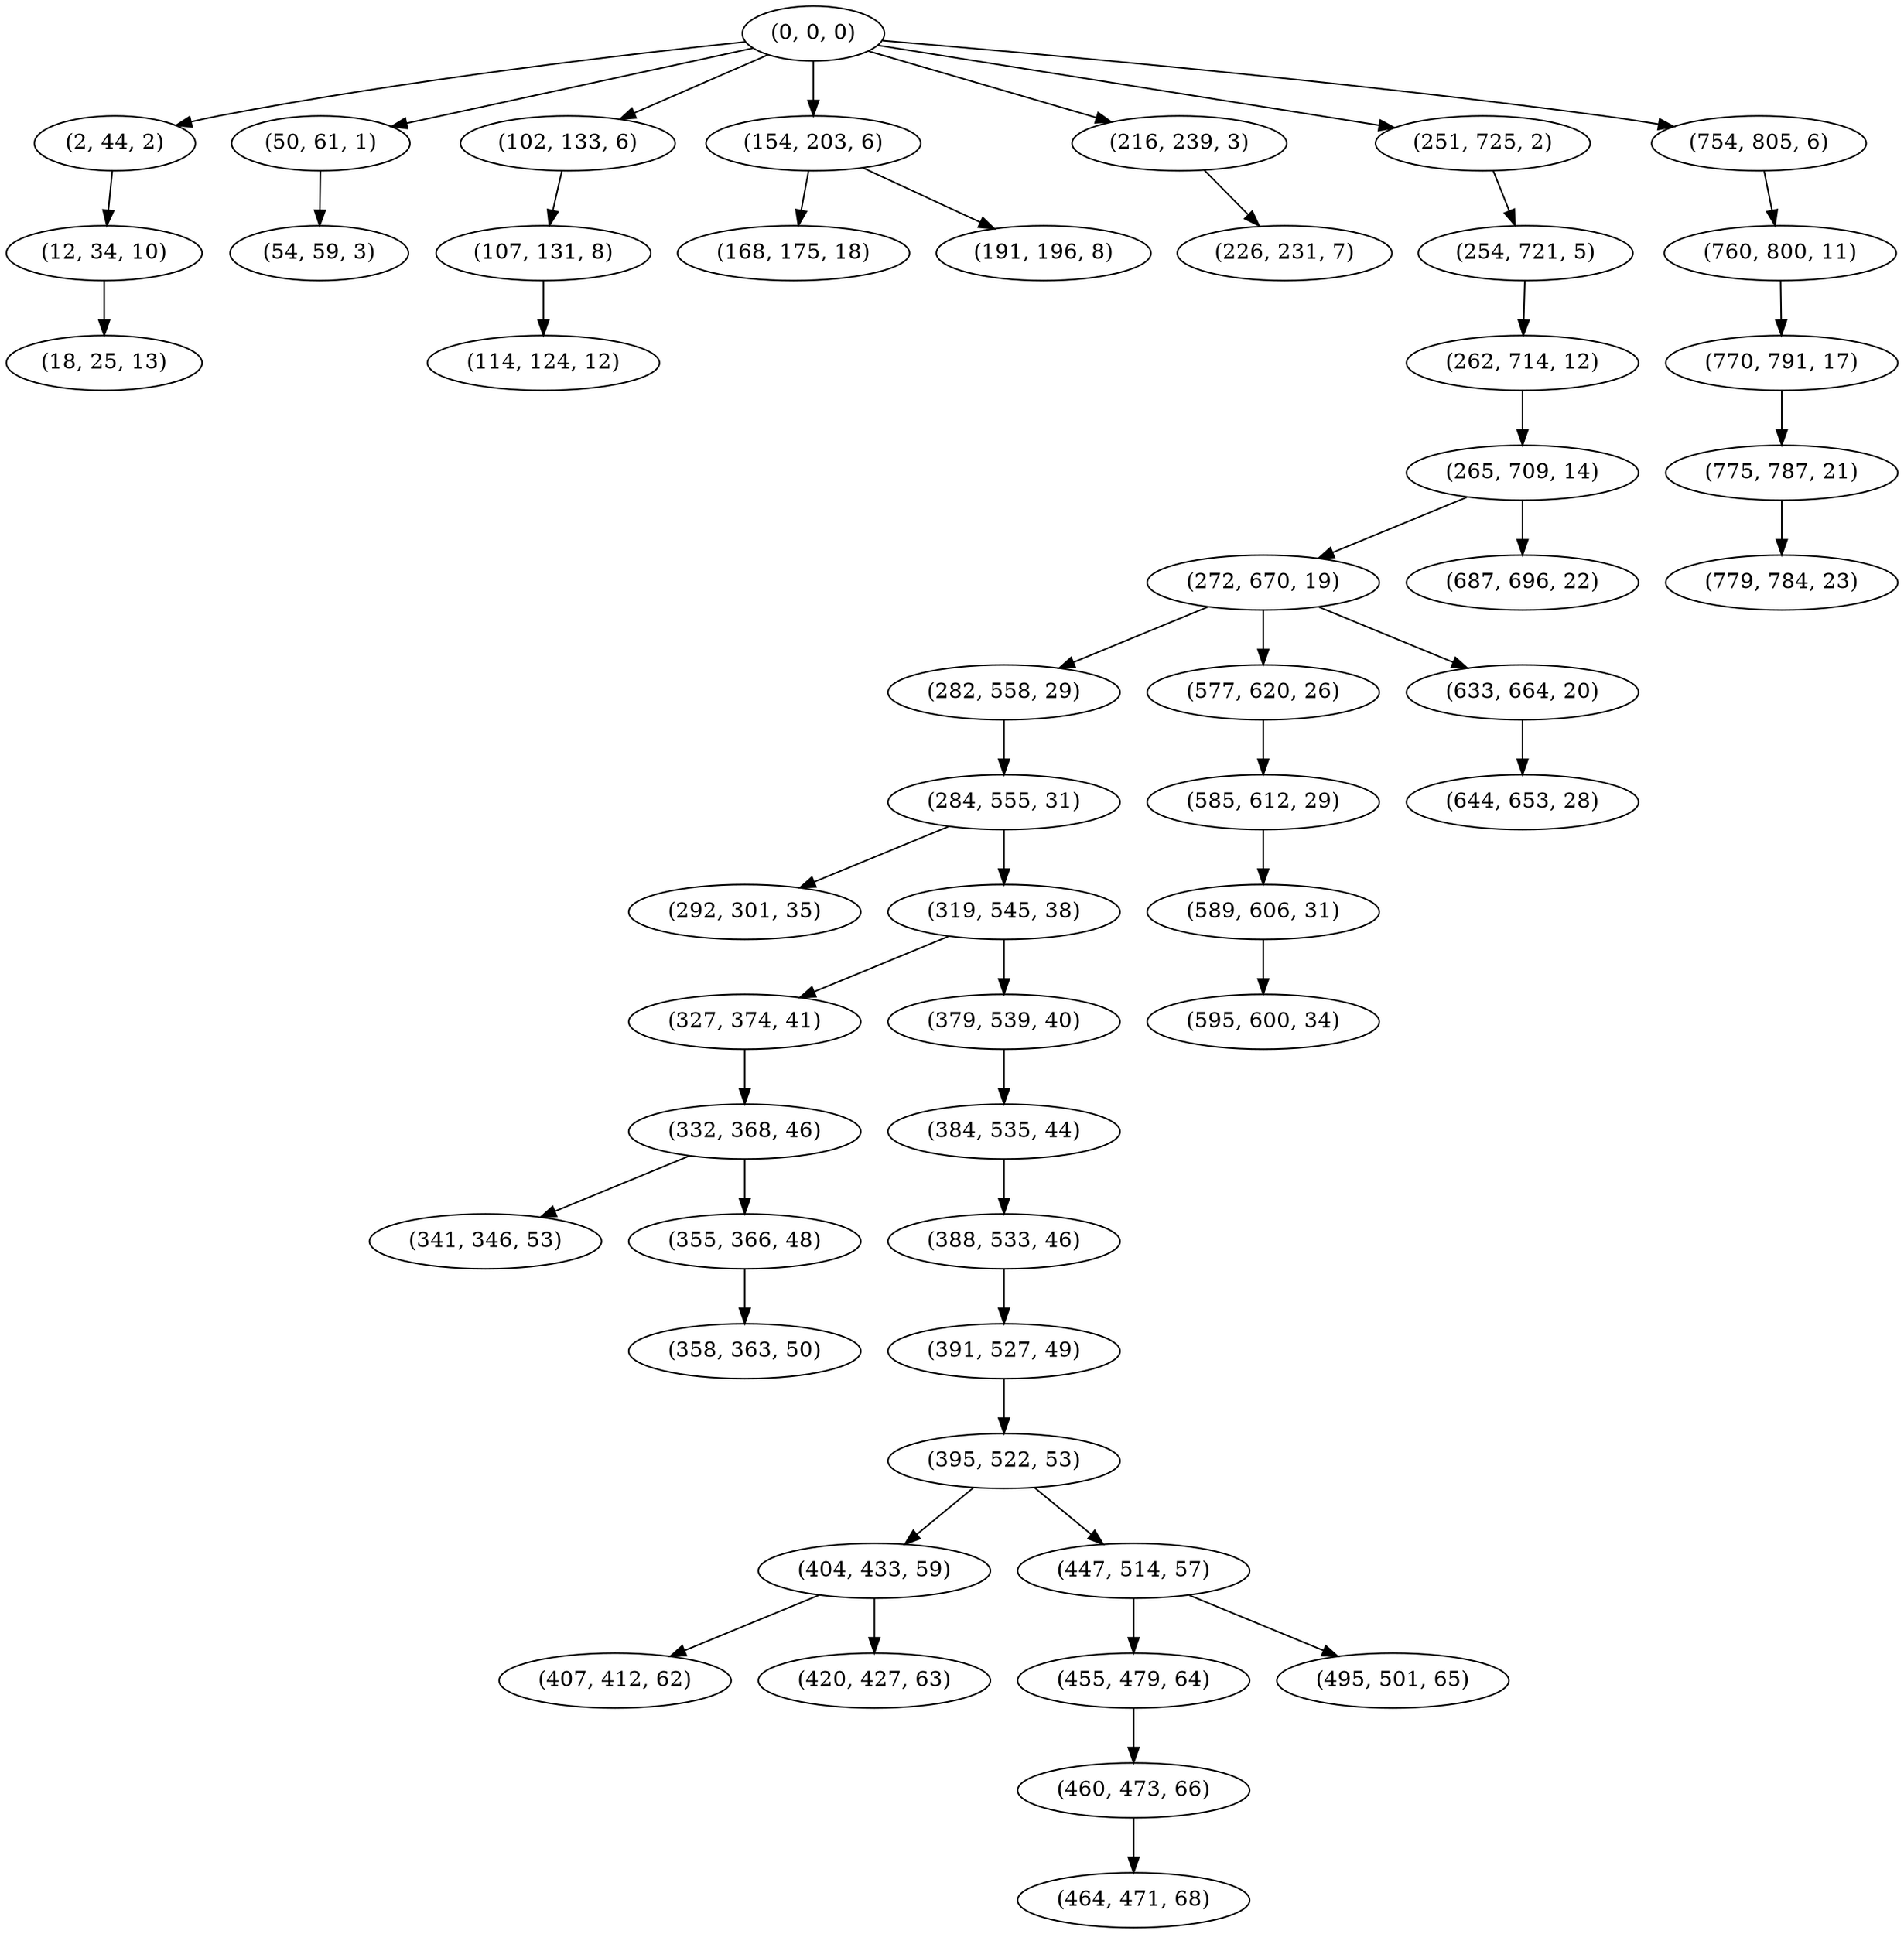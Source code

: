 digraph tree {
    "(0, 0, 0)";
    "(2, 44, 2)";
    "(12, 34, 10)";
    "(18, 25, 13)";
    "(50, 61, 1)";
    "(54, 59, 3)";
    "(102, 133, 6)";
    "(107, 131, 8)";
    "(114, 124, 12)";
    "(154, 203, 6)";
    "(168, 175, 18)";
    "(191, 196, 8)";
    "(216, 239, 3)";
    "(226, 231, 7)";
    "(251, 725, 2)";
    "(254, 721, 5)";
    "(262, 714, 12)";
    "(265, 709, 14)";
    "(272, 670, 19)";
    "(282, 558, 29)";
    "(284, 555, 31)";
    "(292, 301, 35)";
    "(319, 545, 38)";
    "(327, 374, 41)";
    "(332, 368, 46)";
    "(341, 346, 53)";
    "(355, 366, 48)";
    "(358, 363, 50)";
    "(379, 539, 40)";
    "(384, 535, 44)";
    "(388, 533, 46)";
    "(391, 527, 49)";
    "(395, 522, 53)";
    "(404, 433, 59)";
    "(407, 412, 62)";
    "(420, 427, 63)";
    "(447, 514, 57)";
    "(455, 479, 64)";
    "(460, 473, 66)";
    "(464, 471, 68)";
    "(495, 501, 65)";
    "(577, 620, 26)";
    "(585, 612, 29)";
    "(589, 606, 31)";
    "(595, 600, 34)";
    "(633, 664, 20)";
    "(644, 653, 28)";
    "(687, 696, 22)";
    "(754, 805, 6)";
    "(760, 800, 11)";
    "(770, 791, 17)";
    "(775, 787, 21)";
    "(779, 784, 23)";
    "(0, 0, 0)" -> "(2, 44, 2)";
    "(0, 0, 0)" -> "(50, 61, 1)";
    "(0, 0, 0)" -> "(102, 133, 6)";
    "(0, 0, 0)" -> "(154, 203, 6)";
    "(0, 0, 0)" -> "(216, 239, 3)";
    "(0, 0, 0)" -> "(251, 725, 2)";
    "(0, 0, 0)" -> "(754, 805, 6)";
    "(2, 44, 2)" -> "(12, 34, 10)";
    "(12, 34, 10)" -> "(18, 25, 13)";
    "(50, 61, 1)" -> "(54, 59, 3)";
    "(102, 133, 6)" -> "(107, 131, 8)";
    "(107, 131, 8)" -> "(114, 124, 12)";
    "(154, 203, 6)" -> "(168, 175, 18)";
    "(154, 203, 6)" -> "(191, 196, 8)";
    "(216, 239, 3)" -> "(226, 231, 7)";
    "(251, 725, 2)" -> "(254, 721, 5)";
    "(254, 721, 5)" -> "(262, 714, 12)";
    "(262, 714, 12)" -> "(265, 709, 14)";
    "(265, 709, 14)" -> "(272, 670, 19)";
    "(265, 709, 14)" -> "(687, 696, 22)";
    "(272, 670, 19)" -> "(282, 558, 29)";
    "(272, 670, 19)" -> "(577, 620, 26)";
    "(272, 670, 19)" -> "(633, 664, 20)";
    "(282, 558, 29)" -> "(284, 555, 31)";
    "(284, 555, 31)" -> "(292, 301, 35)";
    "(284, 555, 31)" -> "(319, 545, 38)";
    "(319, 545, 38)" -> "(327, 374, 41)";
    "(319, 545, 38)" -> "(379, 539, 40)";
    "(327, 374, 41)" -> "(332, 368, 46)";
    "(332, 368, 46)" -> "(341, 346, 53)";
    "(332, 368, 46)" -> "(355, 366, 48)";
    "(355, 366, 48)" -> "(358, 363, 50)";
    "(379, 539, 40)" -> "(384, 535, 44)";
    "(384, 535, 44)" -> "(388, 533, 46)";
    "(388, 533, 46)" -> "(391, 527, 49)";
    "(391, 527, 49)" -> "(395, 522, 53)";
    "(395, 522, 53)" -> "(404, 433, 59)";
    "(395, 522, 53)" -> "(447, 514, 57)";
    "(404, 433, 59)" -> "(407, 412, 62)";
    "(404, 433, 59)" -> "(420, 427, 63)";
    "(447, 514, 57)" -> "(455, 479, 64)";
    "(447, 514, 57)" -> "(495, 501, 65)";
    "(455, 479, 64)" -> "(460, 473, 66)";
    "(460, 473, 66)" -> "(464, 471, 68)";
    "(577, 620, 26)" -> "(585, 612, 29)";
    "(585, 612, 29)" -> "(589, 606, 31)";
    "(589, 606, 31)" -> "(595, 600, 34)";
    "(633, 664, 20)" -> "(644, 653, 28)";
    "(754, 805, 6)" -> "(760, 800, 11)";
    "(760, 800, 11)" -> "(770, 791, 17)";
    "(770, 791, 17)" -> "(775, 787, 21)";
    "(775, 787, 21)" -> "(779, 784, 23)";
}
